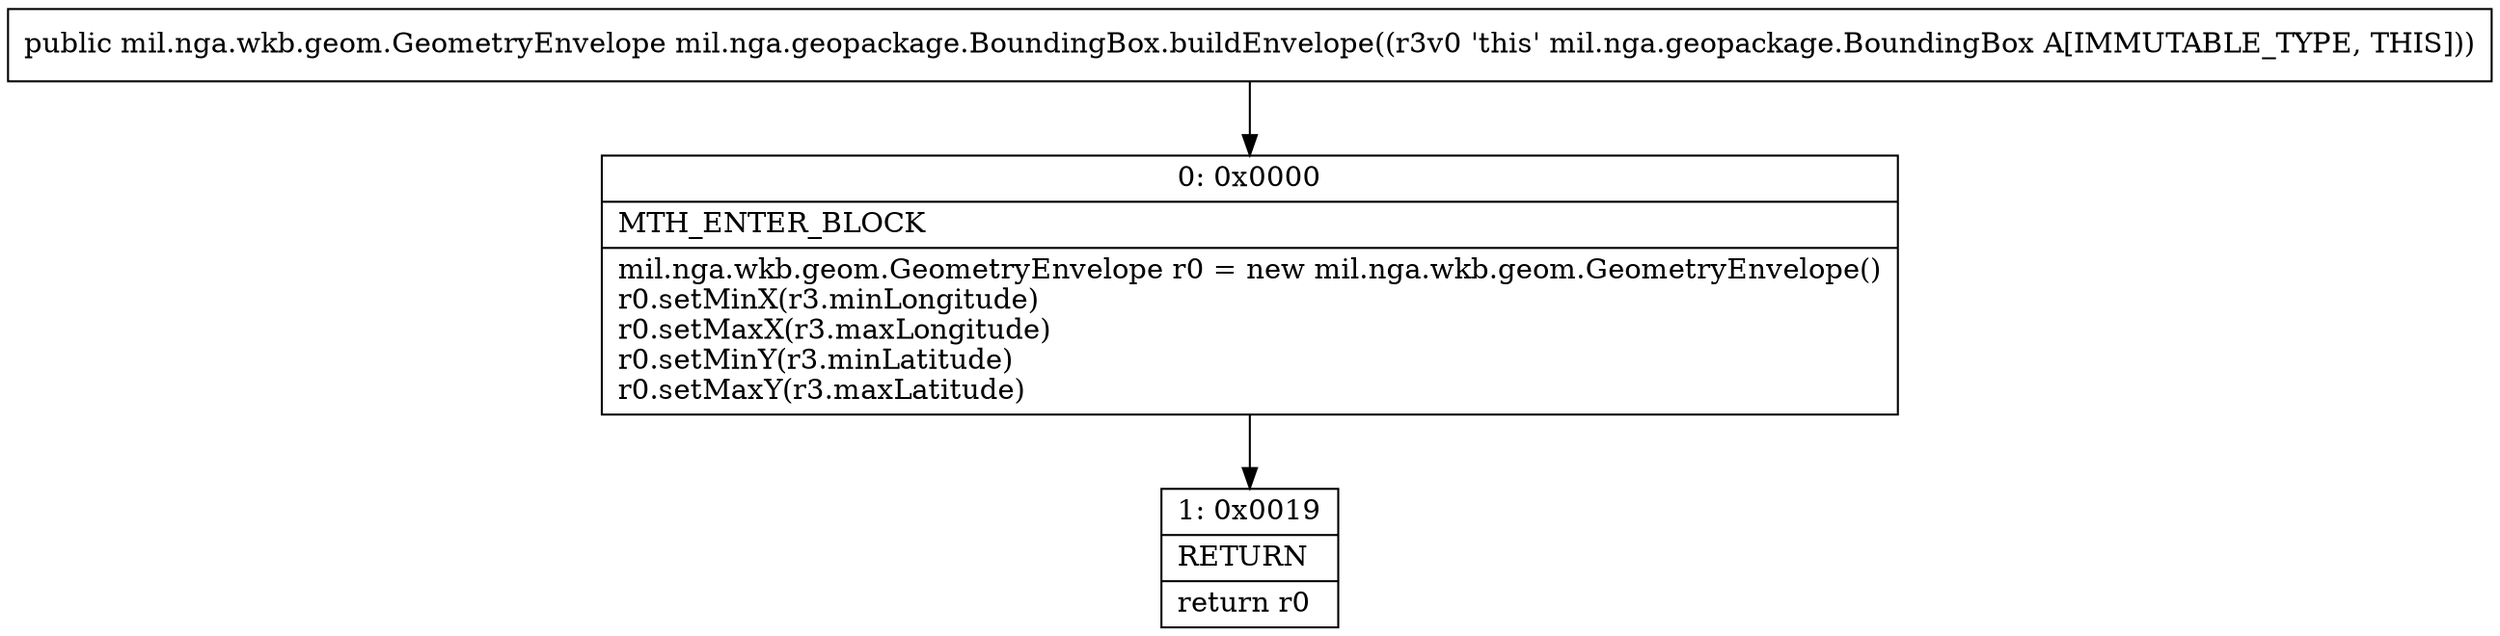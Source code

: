 digraph "CFG formil.nga.geopackage.BoundingBox.buildEnvelope()Lmil\/nga\/wkb\/geom\/GeometryEnvelope;" {
Node_0 [shape=record,label="{0\:\ 0x0000|MTH_ENTER_BLOCK\l|mil.nga.wkb.geom.GeometryEnvelope r0 = new mil.nga.wkb.geom.GeometryEnvelope()\lr0.setMinX(r3.minLongitude)\lr0.setMaxX(r3.maxLongitude)\lr0.setMinY(r3.minLatitude)\lr0.setMaxY(r3.maxLatitude)\l}"];
Node_1 [shape=record,label="{1\:\ 0x0019|RETURN\l|return r0\l}"];
MethodNode[shape=record,label="{public mil.nga.wkb.geom.GeometryEnvelope mil.nga.geopackage.BoundingBox.buildEnvelope((r3v0 'this' mil.nga.geopackage.BoundingBox A[IMMUTABLE_TYPE, THIS])) }"];
MethodNode -> Node_0;
Node_0 -> Node_1;
}

